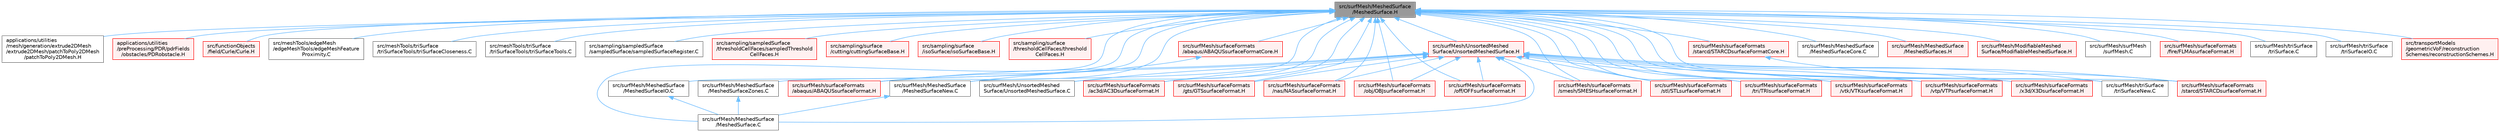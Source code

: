 digraph "src/surfMesh/MeshedSurface/MeshedSurface.H"
{
 // LATEX_PDF_SIZE
  bgcolor="transparent";
  edge [fontname=Helvetica,fontsize=10,labelfontname=Helvetica,labelfontsize=10];
  node [fontname=Helvetica,fontsize=10,shape=box,height=0.2,width=0.4];
  Node1 [id="Node000001",label="src/surfMesh/MeshedSurface\l/MeshedSurface.H",height=0.2,width=0.4,color="gray40", fillcolor="grey60", style="filled", fontcolor="black",tooltip=" "];
  Node1 -> Node2 [id="edge1_Node000001_Node000002",dir="back",color="steelblue1",style="solid",tooltip=" "];
  Node2 [id="Node000002",label="applications/utilities\l/mesh/generation/extrude2DMesh\l/extrude2DMesh/patchToPoly2DMesh\l/patchToPoly2DMesh.H",height=0.2,width=0.4,color="grey40", fillcolor="white", style="filled",URL="$patchToPoly2DMesh_8H.html",tooltip=" "];
  Node1 -> Node3 [id="edge2_Node000001_Node000003",dir="back",color="steelblue1",style="solid",tooltip=" "];
  Node3 [id="Node000003",label="applications/utilities\l/preProcessing/PDR/pdrFields\l/obstacles/PDRobstacle.H",height=0.2,width=0.4,color="red", fillcolor="#FFF0F0", style="filled",URL="$PDRobstacle_8H.html",tooltip=" "];
  Node1 -> Node6 [id="edge3_Node000001_Node000006",dir="back",color="steelblue1",style="solid",tooltip=" "];
  Node6 [id="Node000006",label="src/functionObjects\l/field/Curle/Curle.H",height=0.2,width=0.4,color="red", fillcolor="#FFF0F0", style="filled",URL="$Curle_8H.html",tooltip=" "];
  Node1 -> Node8 [id="edge4_Node000001_Node000008",dir="back",color="steelblue1",style="solid",tooltip=" "];
  Node8 [id="Node000008",label="src/meshTools/edgeMesh\l/edgeMeshTools/edgeMeshFeature\lProximity.C",height=0.2,width=0.4,color="grey40", fillcolor="white", style="filled",URL="$edgeMeshFeatureProximity_8C.html",tooltip=" "];
  Node1 -> Node9 [id="edge5_Node000001_Node000009",dir="back",color="steelblue1",style="solid",tooltip=" "];
  Node9 [id="Node000009",label="src/meshTools/triSurface\l/triSurfaceTools/triSurfaceCloseness.C",height=0.2,width=0.4,color="grey40", fillcolor="white", style="filled",URL="$triSurfaceCloseness_8C.html",tooltip=" "];
  Node1 -> Node10 [id="edge6_Node000001_Node000010",dir="back",color="steelblue1",style="solid",tooltip=" "];
  Node10 [id="Node000010",label="src/meshTools/triSurface\l/triSurfaceTools/triSurfaceTools.C",height=0.2,width=0.4,color="grey40", fillcolor="white", style="filled",URL="$triSurfaceTools_8C.html",tooltip=" "];
  Node1 -> Node11 [id="edge7_Node000001_Node000011",dir="back",color="steelblue1",style="solid",tooltip=" "];
  Node11 [id="Node000011",label="src/sampling/sampledSurface\l/sampledSurface/sampledSurfaceRegister.C",height=0.2,width=0.4,color="grey40", fillcolor="white", style="filled",URL="$sampledSurfaceRegister_8C.html",tooltip=" "];
  Node1 -> Node12 [id="edge8_Node000001_Node000012",dir="back",color="steelblue1",style="solid",tooltip=" "];
  Node12 [id="Node000012",label="src/sampling/sampledSurface\l/thresholdCellFaces/sampledThreshold\lCellFaces.H",height=0.2,width=0.4,color="red", fillcolor="#FFF0F0", style="filled",URL="$sampledThresholdCellFaces_8H.html",tooltip=" "];
  Node1 -> Node15 [id="edge9_Node000001_Node000015",dir="back",color="steelblue1",style="solid",tooltip=" "];
  Node15 [id="Node000015",label="src/sampling/surface\l/cutting/cuttingSurfaceBase.H",height=0.2,width=0.4,color="red", fillcolor="#FFF0F0", style="filled",URL="$cuttingSurfaceBase_8H.html",tooltip=" "];
  Node1 -> Node31 [id="edge10_Node000001_Node000031",dir="back",color="steelblue1",style="solid",tooltip=" "];
  Node31 [id="Node000031",label="src/sampling/surface\l/isoSurface/isoSurfaceBase.H",height=0.2,width=0.4,color="red", fillcolor="#FFF0F0", style="filled",URL="$isoSurfaceBase_8H.html",tooltip=" "];
  Node1 -> Node60 [id="edge11_Node000001_Node000060",dir="back",color="steelblue1",style="solid",tooltip=" "];
  Node60 [id="Node000060",label="src/sampling/surface\l/thresholdCellFaces/threshold\lCellFaces.H",height=0.2,width=0.4,color="red", fillcolor="#FFF0F0", style="filled",URL="$thresholdCellFaces_8H.html",tooltip=" "];
  Node1 -> Node62 [id="edge12_Node000001_Node000062",dir="back",color="steelblue1",style="solid",tooltip=" "];
  Node62 [id="Node000062",label="src/surfMesh/MeshedSurface\l/MeshedSurface.C",height=0.2,width=0.4,color="grey40", fillcolor="white", style="filled",URL="$MeshedSurface_8C.html",tooltip=" "];
  Node1 -> Node63 [id="edge13_Node000001_Node000063",dir="back",color="steelblue1",style="solid",tooltip=" "];
  Node63 [id="Node000063",label="src/surfMesh/MeshedSurface\l/MeshedSurfaceCore.C",height=0.2,width=0.4,color="grey40", fillcolor="white", style="filled",URL="$MeshedSurfaceCore_8C.html",tooltip=" "];
  Node1 -> Node64 [id="edge14_Node000001_Node000064",dir="back",color="steelblue1",style="solid",tooltip=" "];
  Node64 [id="Node000064",label="src/surfMesh/MeshedSurface\l/MeshedSurfaceIO.C",height=0.2,width=0.4,color="grey40", fillcolor="white", style="filled",URL="$MeshedSurfaceIO_8C.html",tooltip=" "];
  Node64 -> Node62 [id="edge15_Node000064_Node000062",dir="back",color="steelblue1",style="solid",tooltip=" "];
  Node1 -> Node65 [id="edge16_Node000001_Node000065",dir="back",color="steelblue1",style="solid",tooltip=" "];
  Node65 [id="Node000065",label="src/surfMesh/MeshedSurface\l/MeshedSurfaceNew.C",height=0.2,width=0.4,color="grey40", fillcolor="white", style="filled",URL="$MeshedSurfaceNew_8C.html",tooltip=" "];
  Node65 -> Node62 [id="edge17_Node000065_Node000062",dir="back",color="steelblue1",style="solid",tooltip=" "];
  Node1 -> Node66 [id="edge18_Node000001_Node000066",dir="back",color="steelblue1",style="solid",tooltip=" "];
  Node66 [id="Node000066",label="src/surfMesh/MeshedSurface\l/MeshedSurfaceZones.C",height=0.2,width=0.4,color="grey40", fillcolor="white", style="filled",URL="$MeshedSurfaceZones_8C.html",tooltip=" "];
  Node66 -> Node62 [id="edge19_Node000066_Node000062",dir="back",color="steelblue1",style="solid",tooltip=" "];
  Node1 -> Node67 [id="edge20_Node000001_Node000067",dir="back",color="steelblue1",style="solid",tooltip=" "];
  Node67 [id="Node000067",label="src/surfMesh/MeshedSurface\l/MeshedSurfaces.H",height=0.2,width=0.4,color="red", fillcolor="#FFF0F0", style="filled",URL="$MeshedSurfaces_8H.html",tooltip=" "];
  Node1 -> Node103 [id="edge21_Node000001_Node000103",dir="back",color="steelblue1",style="solid",tooltip=" "];
  Node103 [id="Node000103",label="src/surfMesh/ModifiableMeshed\lSurface/ModifiableMeshedSurface.H",height=0.2,width=0.4,color="red", fillcolor="#FFF0F0", style="filled",URL="$ModifiableMeshedSurface_8H.html",tooltip=" "];
  Node1 -> Node105 [id="edge22_Node000001_Node000105",dir="back",color="steelblue1",style="solid",tooltip=" "];
  Node105 [id="Node000105",label="src/surfMesh/UnsortedMeshed\lSurface/UnsortedMeshedSurface.C",height=0.2,width=0.4,color="grey40", fillcolor="white", style="filled",URL="$UnsortedMeshedSurface_8C.html",tooltip=" "];
  Node1 -> Node106 [id="edge23_Node000001_Node000106",dir="back",color="steelblue1",style="solid",tooltip=" "];
  Node106 [id="Node000106",label="src/surfMesh/UnsortedMeshed\lSurface/UnsortedMeshedSurface.H",height=0.2,width=0.4,color="red", fillcolor="#FFF0F0", style="filled",URL="$UnsortedMeshedSurface_8H.html",tooltip=" "];
  Node106 -> Node62 [id="edge24_Node000106_Node000062",dir="back",color="steelblue1",style="solid",tooltip=" "];
  Node106 -> Node65 [id="edge25_Node000106_Node000065",dir="back",color="steelblue1",style="solid",tooltip=" "];
  Node106 -> Node105 [id="edge26_Node000106_Node000105",dir="back",color="steelblue1",style="solid",tooltip=" "];
  Node106 -> Node110 [id="edge27_Node000106_Node000110",dir="back",color="steelblue1",style="solid",tooltip=" "];
  Node110 [id="Node000110",label="src/surfMesh/surfaceFormats\l/abaqus/ABAQUSsurfaceFormat.H",height=0.2,width=0.4,color="red", fillcolor="#FFF0F0", style="filled",URL="$ABAQUSsurfaceFormat_8H.html",tooltip=" "];
  Node106 -> Node113 [id="edge28_Node000106_Node000113",dir="back",color="steelblue1",style="solid",tooltip=" "];
  Node113 [id="Node000113",label="src/surfMesh/surfaceFormats\l/ac3d/AC3DsurfaceFormat.H",height=0.2,width=0.4,color="red", fillcolor="#FFF0F0", style="filled",URL="$AC3DsurfaceFormat_8H.html",tooltip=" "];
  Node106 -> Node116 [id="edge29_Node000106_Node000116",dir="back",color="steelblue1",style="solid",tooltip=" "];
  Node116 [id="Node000116",label="src/surfMesh/surfaceFormats\l/gts/GTSsurfaceFormat.H",height=0.2,width=0.4,color="red", fillcolor="#FFF0F0", style="filled",URL="$GTSsurfaceFormat_8H.html",tooltip=" "];
  Node106 -> Node119 [id="edge30_Node000106_Node000119",dir="back",color="steelblue1",style="solid",tooltip=" "];
  Node119 [id="Node000119",label="src/surfMesh/surfaceFormats\l/nas/NASsurfaceFormat.H",height=0.2,width=0.4,color="red", fillcolor="#FFF0F0", style="filled",URL="$NASsurfaceFormat_8H.html",tooltip=" "];
  Node106 -> Node122 [id="edge31_Node000106_Node000122",dir="back",color="steelblue1",style="solid",tooltip=" "];
  Node122 [id="Node000122",label="src/surfMesh/surfaceFormats\l/obj/OBJsurfaceFormat.H",height=0.2,width=0.4,color="red", fillcolor="#FFF0F0", style="filled",URL="$OBJsurfaceFormat_8H.html",tooltip=" "];
  Node106 -> Node125 [id="edge32_Node000106_Node000125",dir="back",color="steelblue1",style="solid",tooltip=" "];
  Node125 [id="Node000125",label="src/surfMesh/surfaceFormats\l/off/OFFsurfaceFormat.H",height=0.2,width=0.4,color="red", fillcolor="#FFF0F0", style="filled",URL="$OFFsurfaceFormat_8H.html",tooltip=" "];
  Node106 -> Node128 [id="edge33_Node000106_Node000128",dir="back",color="steelblue1",style="solid",tooltip=" "];
  Node128 [id="Node000128",label="src/surfMesh/surfaceFormats\l/smesh/SMESHsurfaceFormat.H",height=0.2,width=0.4,color="red", fillcolor="#FFF0F0", style="filled",URL="$SMESHsurfaceFormat_8H.html",tooltip=" "];
  Node106 -> Node131 [id="edge34_Node000106_Node000131",dir="back",color="steelblue1",style="solid",tooltip=" "];
  Node131 [id="Node000131",label="src/surfMesh/surfaceFormats\l/starcd/STARCDsurfaceFormat.H",height=0.2,width=0.4,color="red", fillcolor="#FFF0F0", style="filled",URL="$STARCDsurfaceFormat_8H.html",tooltip=" "];
  Node106 -> Node134 [id="edge35_Node000106_Node000134",dir="back",color="steelblue1",style="solid",tooltip=" "];
  Node134 [id="Node000134",label="src/surfMesh/surfaceFormats\l/stl/STLsurfaceFormat.H",height=0.2,width=0.4,color="red", fillcolor="#FFF0F0", style="filled",URL="$STLsurfaceFormat_8H.html",tooltip=" "];
  Node106 -> Node137 [id="edge36_Node000106_Node000137",dir="back",color="steelblue1",style="solid",tooltip=" "];
  Node137 [id="Node000137",label="src/surfMesh/surfaceFormats\l/tri/TRIsurfaceFormat.H",height=0.2,width=0.4,color="red", fillcolor="#FFF0F0", style="filled",URL="$TRIsurfaceFormat_8H.html",tooltip=" "];
  Node106 -> Node140 [id="edge37_Node000106_Node000140",dir="back",color="steelblue1",style="solid",tooltip=" "];
  Node140 [id="Node000140",label="src/surfMesh/surfaceFormats\l/vtk/VTKsurfaceFormat.H",height=0.2,width=0.4,color="red", fillcolor="#FFF0F0", style="filled",URL="$VTKsurfaceFormat_8H.html",tooltip=" "];
  Node106 -> Node143 [id="edge38_Node000106_Node000143",dir="back",color="steelblue1",style="solid",tooltip=" "];
  Node143 [id="Node000143",label="src/surfMesh/surfaceFormats\l/vtp/VTPsurfaceFormat.H",height=0.2,width=0.4,color="red", fillcolor="#FFF0F0", style="filled",URL="$VTPsurfaceFormat_8H.html",tooltip=" "];
  Node106 -> Node146 [id="edge39_Node000106_Node000146",dir="back",color="steelblue1",style="solid",tooltip=" "];
  Node146 [id="Node000146",label="src/surfMesh/surfaceFormats\l/x3d/X3DsurfaceFormat.H",height=0.2,width=0.4,color="red", fillcolor="#FFF0F0", style="filled",URL="$X3DsurfaceFormat_8H.html",tooltip=" "];
  Node106 -> Node149 [id="edge40_Node000106_Node000149",dir="back",color="steelblue1",style="solid",tooltip=" "];
  Node149 [id="Node000149",label="src/surfMesh/triSurface\l/triSurfaceNew.C",height=0.2,width=0.4,color="grey40", fillcolor="white", style="filled",URL="$triSurfaceNew_8C.html",tooltip=" "];
  Node1 -> Node150 [id="edge41_Node000001_Node000150",dir="back",color="steelblue1",style="solid",tooltip=" "];
  Node150 [id="Node000150",label="src/surfMesh/surfMesh\l/surfMesh.C",height=0.2,width=0.4,color="grey40", fillcolor="white", style="filled",URL="$surfMesh_8C.html",tooltip=" "];
  Node1 -> Node110 [id="edge42_Node000001_Node000110",dir="back",color="steelblue1",style="solid",tooltip=" "];
  Node1 -> Node151 [id="edge43_Node000001_Node000151",dir="back",color="steelblue1",style="solid",tooltip=" "];
  Node151 [id="Node000151",label="src/surfMesh/surfaceFormats\l/abaqus/ABAQUSsurfaceFormatCore.H",height=0.2,width=0.4,color="red", fillcolor="#FFF0F0", style="filled",URL="$ABAQUSsurfaceFormatCore_8H.html",tooltip=" "];
  Node151 -> Node110 [id="edge44_Node000151_Node000110",dir="back",color="steelblue1",style="solid",tooltip=" "];
  Node1 -> Node113 [id="edge45_Node000001_Node000113",dir="back",color="steelblue1",style="solid",tooltip=" "];
  Node1 -> Node153 [id="edge46_Node000001_Node000153",dir="back",color="steelblue1",style="solid",tooltip=" "];
  Node153 [id="Node000153",label="src/surfMesh/surfaceFormats\l/fire/FLMAsurfaceFormat.H",height=0.2,width=0.4,color="red", fillcolor="#FFF0F0", style="filled",URL="$FLMAsurfaceFormat_8H.html",tooltip=" "];
  Node1 -> Node116 [id="edge47_Node000001_Node000116",dir="back",color="steelblue1",style="solid",tooltip=" "];
  Node1 -> Node119 [id="edge48_Node000001_Node000119",dir="back",color="steelblue1",style="solid",tooltip=" "];
  Node1 -> Node122 [id="edge49_Node000001_Node000122",dir="back",color="steelblue1",style="solid",tooltip=" "];
  Node1 -> Node125 [id="edge50_Node000001_Node000125",dir="back",color="steelblue1",style="solid",tooltip=" "];
  Node1 -> Node128 [id="edge51_Node000001_Node000128",dir="back",color="steelblue1",style="solid",tooltip=" "];
  Node1 -> Node131 [id="edge52_Node000001_Node000131",dir="back",color="steelblue1",style="solid",tooltip=" "];
  Node1 -> Node156 [id="edge53_Node000001_Node000156",dir="back",color="steelblue1",style="solid",tooltip=" "];
  Node156 [id="Node000156",label="src/surfMesh/surfaceFormats\l/starcd/STARCDsurfaceFormatCore.H",height=0.2,width=0.4,color="red", fillcolor="#FFF0F0", style="filled",URL="$STARCDsurfaceFormatCore_8H.html",tooltip=" "];
  Node156 -> Node131 [id="edge54_Node000156_Node000131",dir="back",color="steelblue1",style="solid",tooltip=" "];
  Node1 -> Node134 [id="edge55_Node000001_Node000134",dir="back",color="steelblue1",style="solid",tooltip=" "];
  Node1 -> Node137 [id="edge56_Node000001_Node000137",dir="back",color="steelblue1",style="solid",tooltip=" "];
  Node1 -> Node140 [id="edge57_Node000001_Node000140",dir="back",color="steelblue1",style="solid",tooltip=" "];
  Node1 -> Node143 [id="edge58_Node000001_Node000143",dir="back",color="steelblue1",style="solid",tooltip=" "];
  Node1 -> Node146 [id="edge59_Node000001_Node000146",dir="back",color="steelblue1",style="solid",tooltip=" "];
  Node1 -> Node158 [id="edge60_Node000001_Node000158",dir="back",color="steelblue1",style="solid",tooltip=" "];
  Node158 [id="Node000158",label="src/surfMesh/triSurface\l/triSurface.C",height=0.2,width=0.4,color="grey40", fillcolor="white", style="filled",URL="$triSurface_8C.html",tooltip=" "];
  Node1 -> Node159 [id="edge61_Node000001_Node000159",dir="back",color="steelblue1",style="solid",tooltip=" "];
  Node159 [id="Node000159",label="src/surfMesh/triSurface\l/triSurfaceIO.C",height=0.2,width=0.4,color="grey40", fillcolor="white", style="filled",URL="$triSurfaceIO_8C.html",tooltip=" "];
  Node1 -> Node149 [id="edge62_Node000001_Node000149",dir="back",color="steelblue1",style="solid",tooltip=" "];
  Node1 -> Node160 [id="edge63_Node000001_Node000160",dir="back",color="steelblue1",style="solid",tooltip=" "];
  Node160 [id="Node000160",label="src/transportModels\l/geometricVoF/reconstruction\lSchemes/reconstructionSchemes.H",height=0.2,width=0.4,color="red", fillcolor="#FFF0F0", style="filled",URL="$reconstructionSchemes_8H.html",tooltip=" "];
}

